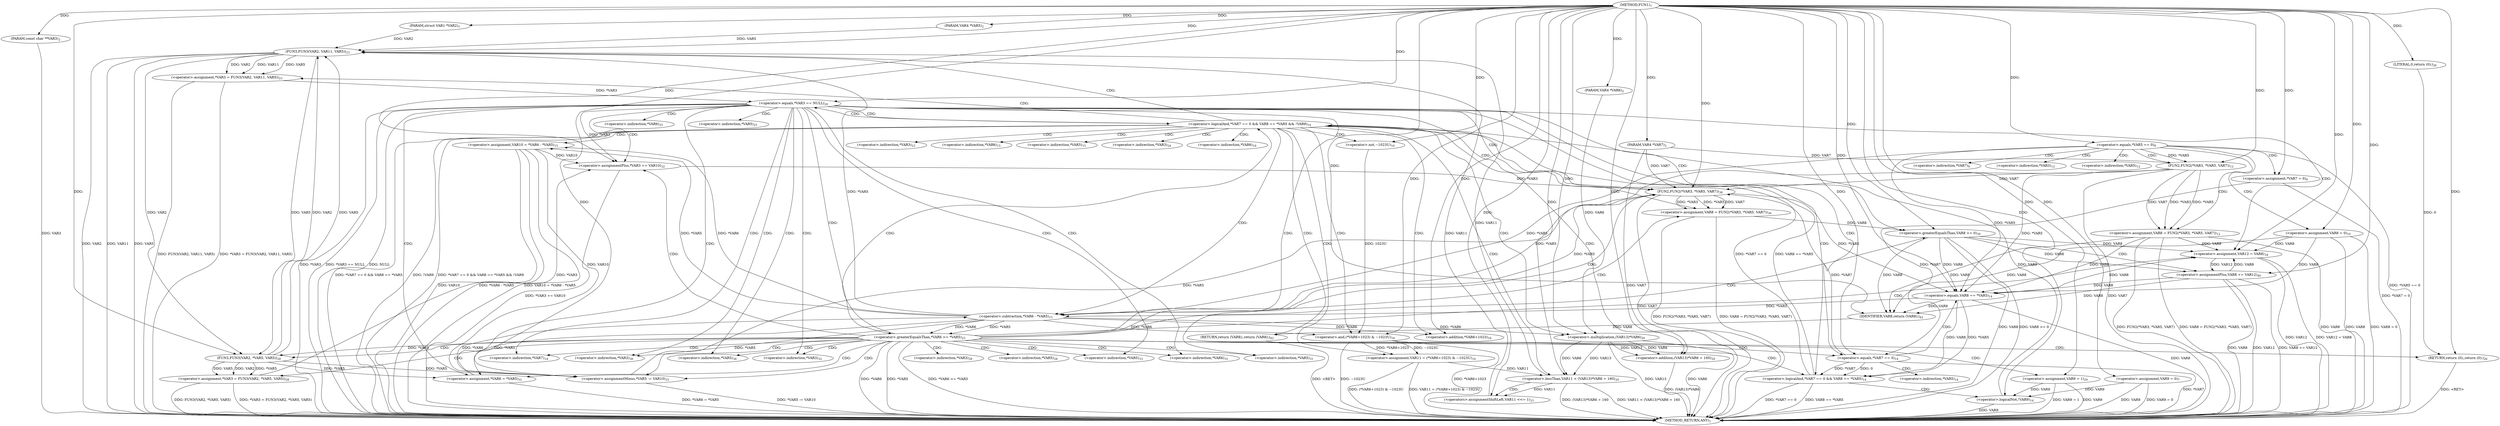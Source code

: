 digraph "FUN1" {  
"8" [label = <(METHOD,FUN1)<SUB>1</SUB>> ]
"155" [label = <(METHOD_RETURN,ANY)<SUB>1</SUB>> ]
"9" [label = <(PARAM,struct VAR1 *VAR2)<SUB>1</SUB>> ]
"10" [label = <(PARAM,const char **VAR3)<SUB>2</SUB>> ]
"11" [label = <(PARAM,VAR4 *VAR5)<SUB>2</SUB>> ]
"12" [label = <(PARAM,VAR4 *VAR6)<SUB>2</SUB>> ]
"13" [label = <(PARAM,VAR4 *VAR7)<SUB>2</SUB>> ]
"17" [label = <(&lt;operator&gt;.assignment,VAR9 = 0)<SUB>7</SUB>> ]
"153" [label = <(RETURN,return (VAR8);,return (VAR8);)<SUB>42</SUB>> ]
"21" [label = <(&lt;operator&gt;.equals,*VAR5 == 0)<SUB>8</SUB>> ]
"44" [label = <(&lt;operator&gt;.logicalAnd,*VAR7 == 0 &amp;&amp; VAR8 == *VAR5 &amp;&amp; !VAR9)<SUB>14</SUB>> ]
"154" [label = <(IDENTIFIER,VAR8,return (VAR8);)<SUB>42</SUB>> ]
"26" [label = <(&lt;operator&gt;.assignment,*VAR7 = 0)<SUB>9</SUB>> ]
"30" [label = <(&lt;operator&gt;.assignment,VAR8 = 0)<SUB>10</SUB>> ]
"58" [label = <(&lt;operator&gt;.assignment,VAR10 = *VAR6 - *VAR5)<SUB>15</SUB>> ]
"66" [label = <(&lt;operator&gt;.assignment,VAR11 = (*VAR6+1023) &amp; ~1023U)<SUB>16</SUB>> ]
"88" [label = <(&lt;operator&gt;.assignment,*VAR3 = FUN3(VAR2, VAR11, VAR5))<SUB>23</SUB>> ]
"121" [label = <(&lt;operator&gt;.assignment,*VAR6 = *VAR5)<SUB>31</SUB>> ]
"126" [label = <(&lt;operator&gt;.assignmentPlus,*VAR3 += VAR10)<SUB>32</SUB>> ]
"130" [label = <(&lt;operator&gt;.assignmentMinus,*VAR5 -= VAR10)<SUB>33</SUB>> ]
"134" [label = <(&lt;operator&gt;.assignment,VAR12 = VAR8)<SUB>34</SUB>> ]
"137" [label = <(&lt;operator&gt;.assignment,VAR8 = FUN2(*VAR3, *VAR5, VAR7))<SUB>36</SUB>> ]
"35" [label = <(&lt;operator&gt;.assignment,VAR8 = FUN2(*VAR3, *VAR5, VAR7))<SUB>12</SUB>> ]
"45" [label = <(&lt;operator&gt;.logicalAnd,*VAR7 == 0 &amp;&amp; VAR8 == *VAR5)<SUB>14</SUB>> ]
"54" [label = <(&lt;operator&gt;.logicalNot,!VAR9)<SUB>14</SUB>> ]
"77" [label = <(&lt;operator&gt;.lessThan,VAR11 &lt; (VAR13)*VAR6 + 160)<SUB>20</SUB>> ]
"96" [label = <(&lt;operator&gt;.equals,*VAR3 == NULL)<SUB>24</SUB>> ]
"146" [label = <(&lt;operator&gt;.greaterEqualsThan,VAR8 &gt;= 0)<SUB>39</SUB>> ]
"46" [label = <(&lt;operator&gt;.equals,*VAR7 == 0)<SUB>14</SUB>> ]
"50" [label = <(&lt;operator&gt;.equals,VAR8 == *VAR5)<SUB>14</SUB>> ]
"60" [label = <(&lt;operator&gt;.subtraction,*VAR6 - *VAR5)<SUB>15</SUB>> ]
"68" [label = <(&lt;operator&gt;.and,(*VAR6+1023) &amp; ~1023U)<SUB>16</SUB>> ]
"85" [label = <(&lt;operators&gt;.assignmentShiftLeft,VAR11 &lt;&lt;= 1)<SUB>21</SUB>> ]
"91" [label = <(FUN3,FUN3(VAR2, VAR11, VAR5))<SUB>23</SUB>> ]
"110" [label = <(&lt;operator&gt;.assignment,*VAR3 = FUN3(VAR2, *VAR5, VAR5))<SUB>28</SUB>> ]
"118" [label = <(&lt;operator&gt;.assignment,VAR9 = 1)<SUB>29</SUB>> ]
"139" [label = <(FUN2,FUN2(*VAR3, *VAR5, VAR7))<SUB>36</SUB>> ]
"150" [label = <(&lt;operator&gt;.assignmentPlus,VAR8 += VAR12)<SUB>40</SUB>> ]
"37" [label = <(FUN2,FUN2(*VAR3, *VAR5, VAR7))<SUB>12</SUB>> ]
"69" [label = <(&lt;operator&gt;.addition,*VAR6+1023)<SUB>16</SUB>> ]
"73" [label = <(&lt;operator&gt;.not,~1023U)<SUB>16</SUB>> ]
"79" [label = <(&lt;operator&gt;.addition,(VAR13)*VAR6 + 160)<SUB>20</SUB>> ]
"102" [label = <(&lt;operator&gt;.greaterEqualsThan,*VAR6 &gt;= *VAR5)<SUB>25</SUB>> ]
"80" [label = <(&lt;operator&gt;.multiplication,(VAR13)*VAR6)<SUB>20</SUB>> ]
"108" [label = <(RETURN,return (0);,return (0);)<SUB>26</SUB>> ]
"113" [label = <(FUN3,FUN3(VAR2, *VAR5, VAR5))<SUB>28</SUB>> ]
"109" [label = <(LITERAL,0,return (0);)<SUB>26</SUB>> ]
"27" [label = <(&lt;operator&gt;.indirection,*VAR7)<SUB>9</SUB>> ]
"89" [label = <(&lt;operator&gt;.indirection,*VAR3)<SUB>23</SUB>> ]
"122" [label = <(&lt;operator&gt;.indirection,*VAR6)<SUB>31</SUB>> ]
"124" [label = <(&lt;operator&gt;.indirection,*VAR5)<SUB>31</SUB>> ]
"127" [label = <(&lt;operator&gt;.indirection,*VAR3)<SUB>32</SUB>> ]
"131" [label = <(&lt;operator&gt;.indirection,*VAR5)<SUB>33</SUB>> ]
"47" [label = <(&lt;operator&gt;.indirection,*VAR7)<SUB>14</SUB>> ]
"52" [label = <(&lt;operator&gt;.indirection,*VAR5)<SUB>14</SUB>> ]
"61" [label = <(&lt;operator&gt;.indirection,*VAR6)<SUB>15</SUB>> ]
"63" [label = <(&lt;operator&gt;.indirection,*VAR5)<SUB>15</SUB>> ]
"97" [label = <(&lt;operator&gt;.indirection,*VAR3)<SUB>24</SUB>> ]
"140" [label = <(&lt;operator&gt;.indirection,*VAR3)<SUB>36</SUB>> ]
"142" [label = <(&lt;operator&gt;.indirection,*VAR5)<SUB>36</SUB>> ]
"38" [label = <(&lt;operator&gt;.indirection,*VAR3)<SUB>12</SUB>> ]
"40" [label = <(&lt;operator&gt;.indirection,*VAR5)<SUB>12</SUB>> ]
"70" [label = <(&lt;operator&gt;.indirection,*VAR6)<SUB>16</SUB>> ]
"111" [label = <(&lt;operator&gt;.indirection,*VAR3)<SUB>28</SUB>> ]
"103" [label = <(&lt;operator&gt;.indirection,*VAR6)<SUB>25</SUB>> ]
"105" [label = <(&lt;operator&gt;.indirection,*VAR5)<SUB>25</SUB>> ]
"115" [label = <(&lt;operator&gt;.indirection,*VAR5)<SUB>28</SUB>> ]
  "153" -> "155"  [ label = "DDG: &lt;RET&gt;"] 
  "108" -> "155"  [ label = "DDG: &lt;RET&gt;"] 
  "10" -> "155"  [ label = "DDG: VAR3"] 
  "13" -> "155"  [ label = "DDG: VAR7"] 
  "17" -> "155"  [ label = "DDG: VAR9"] 
  "17" -> "155"  [ label = "DDG: VAR9 = 0"] 
  "21" -> "155"  [ label = "DDG: *VAR5 == 0"] 
  "35" -> "155"  [ label = "DDG: VAR8"] 
  "37" -> "155"  [ label = "DDG: VAR7"] 
  "35" -> "155"  [ label = "DDG: FUN2(*VAR3, *VAR5, VAR7)"] 
  "35" -> "155"  [ label = "DDG: VAR8 = FUN2(*VAR3, *VAR5, VAR7)"] 
  "26" -> "155"  [ label = "DDG: *VAR7 = 0"] 
  "30" -> "155"  [ label = "DDG: VAR8"] 
  "30" -> "155"  [ label = "DDG: VAR8 = 0"] 
  "46" -> "155"  [ label = "DDG: *VAR7"] 
  "45" -> "155"  [ label = "DDG: *VAR7 == 0"] 
  "50" -> "155"  [ label = "DDG: VAR8"] 
  "45" -> "155"  [ label = "DDG: VAR8 == *VAR5"] 
  "44" -> "155"  [ label = "DDG: *VAR7 == 0 &amp;&amp; VAR8 == *VAR5"] 
  "54" -> "155"  [ label = "DDG: VAR9"] 
  "44" -> "155"  [ label = "DDG: !VAR9"] 
  "44" -> "155"  [ label = "DDG: *VAR7 == 0 &amp;&amp; VAR8 == *VAR5 &amp;&amp; !VAR9"] 
  "58" -> "155"  [ label = "DDG: VAR10"] 
  "58" -> "155"  [ label = "DDG: *VAR6 - *VAR5"] 
  "58" -> "155"  [ label = "DDG: VAR10 = *VAR6 - *VAR5"] 
  "68" -> "155"  [ label = "DDG: *VAR6+1023"] 
  "68" -> "155"  [ label = "DDG: ~1023U"] 
  "66" -> "155"  [ label = "DDG: (*VAR6+1023) &amp; ~1023U"] 
  "66" -> "155"  [ label = "DDG: VAR11 = (*VAR6+1023) &amp; ~1023U"] 
  "80" -> "155"  [ label = "DDG: VAR6"] 
  "79" -> "155"  [ label = "DDG: (VAR13)*VAR6"] 
  "77" -> "155"  [ label = "DDG: (VAR13)*VAR6 + 160"] 
  "77" -> "155"  [ label = "DDG: VAR11 &lt; (VAR13)*VAR6 + 160"] 
  "91" -> "155"  [ label = "DDG: VAR2"] 
  "91" -> "155"  [ label = "DDG: VAR11"] 
  "91" -> "155"  [ label = "DDG: VAR5"] 
  "88" -> "155"  [ label = "DDG: FUN3(VAR2, VAR11, VAR5)"] 
  "88" -> "155"  [ label = "DDG: *VAR3 = FUN3(VAR2, VAR11, VAR5)"] 
  "96" -> "155"  [ label = "DDG: *VAR3"] 
  "96" -> "155"  [ label = "DDG: *VAR3 == NULL"] 
  "102" -> "155"  [ label = "DDG: *VAR6"] 
  "102" -> "155"  [ label = "DDG: *VAR5"] 
  "102" -> "155"  [ label = "DDG: *VAR6 &gt;= *VAR5"] 
  "110" -> "155"  [ label = "DDG: FUN3(VAR2, *VAR5, VAR5)"] 
  "110" -> "155"  [ label = "DDG: *VAR3 = FUN3(VAR2, *VAR5, VAR5)"] 
  "118" -> "155"  [ label = "DDG: VAR9"] 
  "118" -> "155"  [ label = "DDG: VAR9 = 1"] 
  "121" -> "155"  [ label = "DDG: *VAR6 = *VAR5"] 
  "126" -> "155"  [ label = "DDG: *VAR3 += VAR10"] 
  "130" -> "155"  [ label = "DDG: *VAR5 -= VAR10"] 
  "134" -> "155"  [ label = "DDG: VAR12"] 
  "134" -> "155"  [ label = "DDG: VAR12 = VAR8"] 
  "139" -> "155"  [ label = "DDG: VAR7"] 
  "137" -> "155"  [ label = "DDG: FUN2(*VAR3, *VAR5, VAR7)"] 
  "137" -> "155"  [ label = "DDG: VAR8 = FUN2(*VAR3, *VAR5, VAR7)"] 
  "146" -> "155"  [ label = "DDG: VAR8"] 
  "146" -> "155"  [ label = "DDG: VAR8 &gt;= 0"] 
  "150" -> "155"  [ label = "DDG: VAR8"] 
  "150" -> "155"  [ label = "DDG: VAR12"] 
  "150" -> "155"  [ label = "DDG: VAR8 += VAR12"] 
  "96" -> "155"  [ label = "DDG: NULL"] 
  "80" -> "155"  [ label = "DDG: VAR13"] 
  "8" -> "9"  [ label = "DDG: "] 
  "8" -> "10"  [ label = "DDG: "] 
  "8" -> "11"  [ label = "DDG: "] 
  "8" -> "12"  [ label = "DDG: "] 
  "8" -> "13"  [ label = "DDG: "] 
  "8" -> "17"  [ label = "DDG: "] 
  "154" -> "153"  [ label = "DDG: VAR8"] 
  "146" -> "154"  [ label = "DDG: VAR8"] 
  "150" -> "154"  [ label = "DDG: VAR8"] 
  "50" -> "154"  [ label = "DDG: VAR8"] 
  "35" -> "154"  [ label = "DDG: VAR8"] 
  "30" -> "154"  [ label = "DDG: VAR8"] 
  "8" -> "154"  [ label = "DDG: "] 
  "8" -> "21"  [ label = "DDG: "] 
  "8" -> "26"  [ label = "DDG: "] 
  "8" -> "30"  [ label = "DDG: "] 
  "45" -> "44"  [ label = "DDG: *VAR7 == 0"] 
  "45" -> "44"  [ label = "DDG: VAR8 == *VAR5"] 
  "54" -> "44"  [ label = "DDG: VAR9"] 
  "60" -> "58"  [ label = "DDG: *VAR6"] 
  "60" -> "58"  [ label = "DDG: *VAR5"] 
  "68" -> "66"  [ label = "DDG: *VAR6+1023"] 
  "68" -> "66"  [ label = "DDG: ~1023U"] 
  "91" -> "88"  [ label = "DDG: VAR2"] 
  "91" -> "88"  [ label = "DDG: VAR11"] 
  "91" -> "88"  [ label = "DDG: VAR5"] 
  "60" -> "121"  [ label = "DDG: *VAR5"] 
  "113" -> "121"  [ label = "DDG: *VAR5"] 
  "58" -> "126"  [ label = "DDG: VAR10"] 
  "8" -> "126"  [ label = "DDG: "] 
  "8" -> "130"  [ label = "DDG: "] 
  "58" -> "130"  [ label = "DDG: VAR10"] 
  "35" -> "134"  [ label = "DDG: VAR8"] 
  "30" -> "134"  [ label = "DDG: VAR8"] 
  "50" -> "134"  [ label = "DDG: VAR8"] 
  "146" -> "134"  [ label = "DDG: VAR8"] 
  "150" -> "134"  [ label = "DDG: VAR8"] 
  "8" -> "134"  [ label = "DDG: "] 
  "139" -> "137"  [ label = "DDG: *VAR3"] 
  "139" -> "137"  [ label = "DDG: *VAR5"] 
  "139" -> "137"  [ label = "DDG: VAR7"] 
  "37" -> "35"  [ label = "DDG: *VAR3"] 
  "37" -> "35"  [ label = "DDG: *VAR5"] 
  "37" -> "35"  [ label = "DDG: VAR7"] 
  "46" -> "45"  [ label = "DDG: *VAR7"] 
  "46" -> "45"  [ label = "DDG: 0"] 
  "50" -> "45"  [ label = "DDG: VAR8"] 
  "50" -> "45"  [ label = "DDG: *VAR5"] 
  "17" -> "54"  [ label = "DDG: VAR9"] 
  "118" -> "54"  [ label = "DDG: VAR9"] 
  "8" -> "54"  [ label = "DDG: "] 
  "96" -> "126"  [ label = "DDG: *VAR3"] 
  "110" -> "126"  [ label = "DDG: *VAR3"] 
  "60" -> "130"  [ label = "DDG: *VAR5"] 
  "113" -> "130"  [ label = "DDG: *VAR5"] 
  "26" -> "46"  [ label = "DDG: *VAR7"] 
  "8" -> "46"  [ label = "DDG: "] 
  "35" -> "50"  [ label = "DDG: VAR8"] 
  "30" -> "50"  [ label = "DDG: VAR8"] 
  "146" -> "50"  [ label = "DDG: VAR8"] 
  "150" -> "50"  [ label = "DDG: VAR8"] 
  "8" -> "50"  [ label = "DDG: "] 
  "21" -> "50"  [ label = "DDG: *VAR5"] 
  "37" -> "50"  [ label = "DDG: *VAR5"] 
  "139" -> "50"  [ label = "DDG: *VAR5"] 
  "121" -> "60"  [ label = "DDG: *VAR6"] 
  "21" -> "60"  [ label = "DDG: *VAR5"] 
  "37" -> "60"  [ label = "DDG: *VAR5"] 
  "50" -> "60"  [ label = "DDG: *VAR5"] 
  "139" -> "60"  [ label = "DDG: *VAR5"] 
  "60" -> "68"  [ label = "DDG: *VAR6"] 
  "8" -> "68"  [ label = "DDG: "] 
  "73" -> "68"  [ label = "DDG: 1023U"] 
  "66" -> "77"  [ label = "DDG: VAR11"] 
  "8" -> "77"  [ label = "DDG: "] 
  "80" -> "77"  [ label = "DDG: VAR13"] 
  "80" -> "77"  [ label = "DDG: VAR6"] 
  "8" -> "85"  [ label = "DDG: "] 
  "9" -> "91"  [ label = "DDG: VAR2"] 
  "113" -> "91"  [ label = "DDG: VAR2"] 
  "8" -> "91"  [ label = "DDG: "] 
  "77" -> "91"  [ label = "DDG: VAR11"] 
  "85" -> "91"  [ label = "DDG: VAR11"] 
  "11" -> "91"  [ label = "DDG: VAR5"] 
  "60" -> "91"  [ label = "DDG: *VAR5"] 
  "113" -> "91"  [ label = "DDG: VAR5"] 
  "88" -> "96"  [ label = "DDG: *VAR3"] 
  "8" -> "96"  [ label = "DDG: "] 
  "113" -> "110"  [ label = "DDG: VAR2"] 
  "113" -> "110"  [ label = "DDG: *VAR5"] 
  "113" -> "110"  [ label = "DDG: VAR5"] 
  "8" -> "118"  [ label = "DDG: "] 
  "126" -> "139"  [ label = "DDG: *VAR3"] 
  "130" -> "139"  [ label = "DDG: *VAR5"] 
  "13" -> "139"  [ label = "DDG: VAR7"] 
  "37" -> "139"  [ label = "DDG: VAR7"] 
  "46" -> "139"  [ label = "DDG: *VAR7"] 
  "8" -> "139"  [ label = "DDG: "] 
  "137" -> "146"  [ label = "DDG: VAR8"] 
  "8" -> "146"  [ label = "DDG: "] 
  "134" -> "150"  [ label = "DDG: VAR12"] 
  "8" -> "150"  [ label = "DDG: "] 
  "21" -> "37"  [ label = "DDG: *VAR5"] 
  "13" -> "37"  [ label = "DDG: VAR7"] 
  "8" -> "37"  [ label = "DDG: "] 
  "60" -> "69"  [ label = "DDG: *VAR6"] 
  "8" -> "69"  [ label = "DDG: "] 
  "8" -> "73"  [ label = "DDG: "] 
  "80" -> "79"  [ label = "DDG: VAR13"] 
  "80" -> "79"  [ label = "DDG: VAR6"] 
  "8" -> "79"  [ label = "DDG: "] 
  "77" -> "85"  [ label = "DDG: VAR11"] 
  "146" -> "150"  [ label = "DDG: VAR8"] 
  "8" -> "80"  [ label = "DDG: "] 
  "12" -> "80"  [ label = "DDG: VAR6"] 
  "60" -> "80"  [ label = "DDG: *VAR6"] 
  "60" -> "102"  [ label = "DDG: *VAR6"] 
  "60" -> "102"  [ label = "DDG: *VAR5"] 
  "109" -> "108"  [ label = "DDG: 0"] 
  "8" -> "108"  [ label = "DDG: "] 
  "91" -> "113"  [ label = "DDG: VAR2"] 
  "8" -> "113"  [ label = "DDG: "] 
  "102" -> "113"  [ label = "DDG: *VAR5"] 
  "91" -> "113"  [ label = "DDG: VAR5"] 
  "8" -> "109"  [ label = "DDG: "] 
  "21" -> "30"  [ label = "CDG: "] 
  "21" -> "26"  [ label = "CDG: "] 
  "21" -> "37"  [ label = "CDG: "] 
  "21" -> "38"  [ label = "CDG: "] 
  "21" -> "27"  [ label = "CDG: "] 
  "21" -> "40"  [ label = "CDG: "] 
  "21" -> "35"  [ label = "CDG: "] 
  "44" -> "68"  [ label = "CDG: "] 
  "44" -> "60"  [ label = "CDG: "] 
  "44" -> "73"  [ label = "CDG: "] 
  "44" -> "96"  [ label = "CDG: "] 
  "44" -> "77"  [ label = "CDG: "] 
  "44" -> "69"  [ label = "CDG: "] 
  "44" -> "153"  [ label = "CDG: "] 
  "44" -> "97"  [ label = "CDG: "] 
  "44" -> "91"  [ label = "CDG: "] 
  "44" -> "79"  [ label = "CDG: "] 
  "44" -> "80"  [ label = "CDG: "] 
  "44" -> "58"  [ label = "CDG: "] 
  "44" -> "61"  [ label = "CDG: "] 
  "44" -> "88"  [ label = "CDG: "] 
  "44" -> "70"  [ label = "CDG: "] 
  "44" -> "89"  [ label = "CDG: "] 
  "44" -> "66"  [ label = "CDG: "] 
  "44" -> "63"  [ label = "CDG: "] 
  "45" -> "54"  [ label = "CDG: "] 
  "46" -> "52"  [ label = "CDG: "] 
  "46" -> "50"  [ label = "CDG: "] 
  "77" -> "85"  [ label = "CDG: "] 
  "96" -> "146"  [ label = "CDG: "] 
  "96" -> "102"  [ label = "CDG: "] 
  "96" -> "131"  [ label = "CDG: "] 
  "96" -> "103"  [ label = "CDG: "] 
  "96" -> "121"  [ label = "CDG: "] 
  "96" -> "44"  [ label = "CDG: "] 
  "96" -> "134"  [ label = "CDG: "] 
  "96" -> "137"  [ label = "CDG: "] 
  "96" -> "130"  [ label = "CDG: "] 
  "96" -> "127"  [ label = "CDG: "] 
  "96" -> "139"  [ label = "CDG: "] 
  "96" -> "47"  [ label = "CDG: "] 
  "96" -> "122"  [ label = "CDG: "] 
  "96" -> "46"  [ label = "CDG: "] 
  "96" -> "142"  [ label = "CDG: "] 
  "96" -> "45"  [ label = "CDG: "] 
  "96" -> "140"  [ label = "CDG: "] 
  "96" -> "126"  [ label = "CDG: "] 
  "96" -> "105"  [ label = "CDG: "] 
  "96" -> "124"  [ label = "CDG: "] 
  "146" -> "150"  [ label = "CDG: "] 
  "102" -> "115"  [ label = "CDG: "] 
  "102" -> "113"  [ label = "CDG: "] 
  "102" -> "146"  [ label = "CDG: "] 
  "102" -> "131"  [ label = "CDG: "] 
  "102" -> "121"  [ label = "CDG: "] 
  "102" -> "44"  [ label = "CDG: "] 
  "102" -> "134"  [ label = "CDG: "] 
  "102" -> "137"  [ label = "CDG: "] 
  "102" -> "130"  [ label = "CDG: "] 
  "102" -> "118"  [ label = "CDG: "] 
  "102" -> "127"  [ label = "CDG: "] 
  "102" -> "139"  [ label = "CDG: "] 
  "102" -> "108"  [ label = "CDG: "] 
  "102" -> "111"  [ label = "CDG: "] 
  "102" -> "47"  [ label = "CDG: "] 
  "102" -> "122"  [ label = "CDG: "] 
  "102" -> "46"  [ label = "CDG: "] 
  "102" -> "142"  [ label = "CDG: "] 
  "102" -> "45"  [ label = "CDG: "] 
  "102" -> "140"  [ label = "CDG: "] 
  "102" -> "126"  [ label = "CDG: "] 
  "102" -> "110"  [ label = "CDG: "] 
  "102" -> "124"  [ label = "CDG: "] 
}
